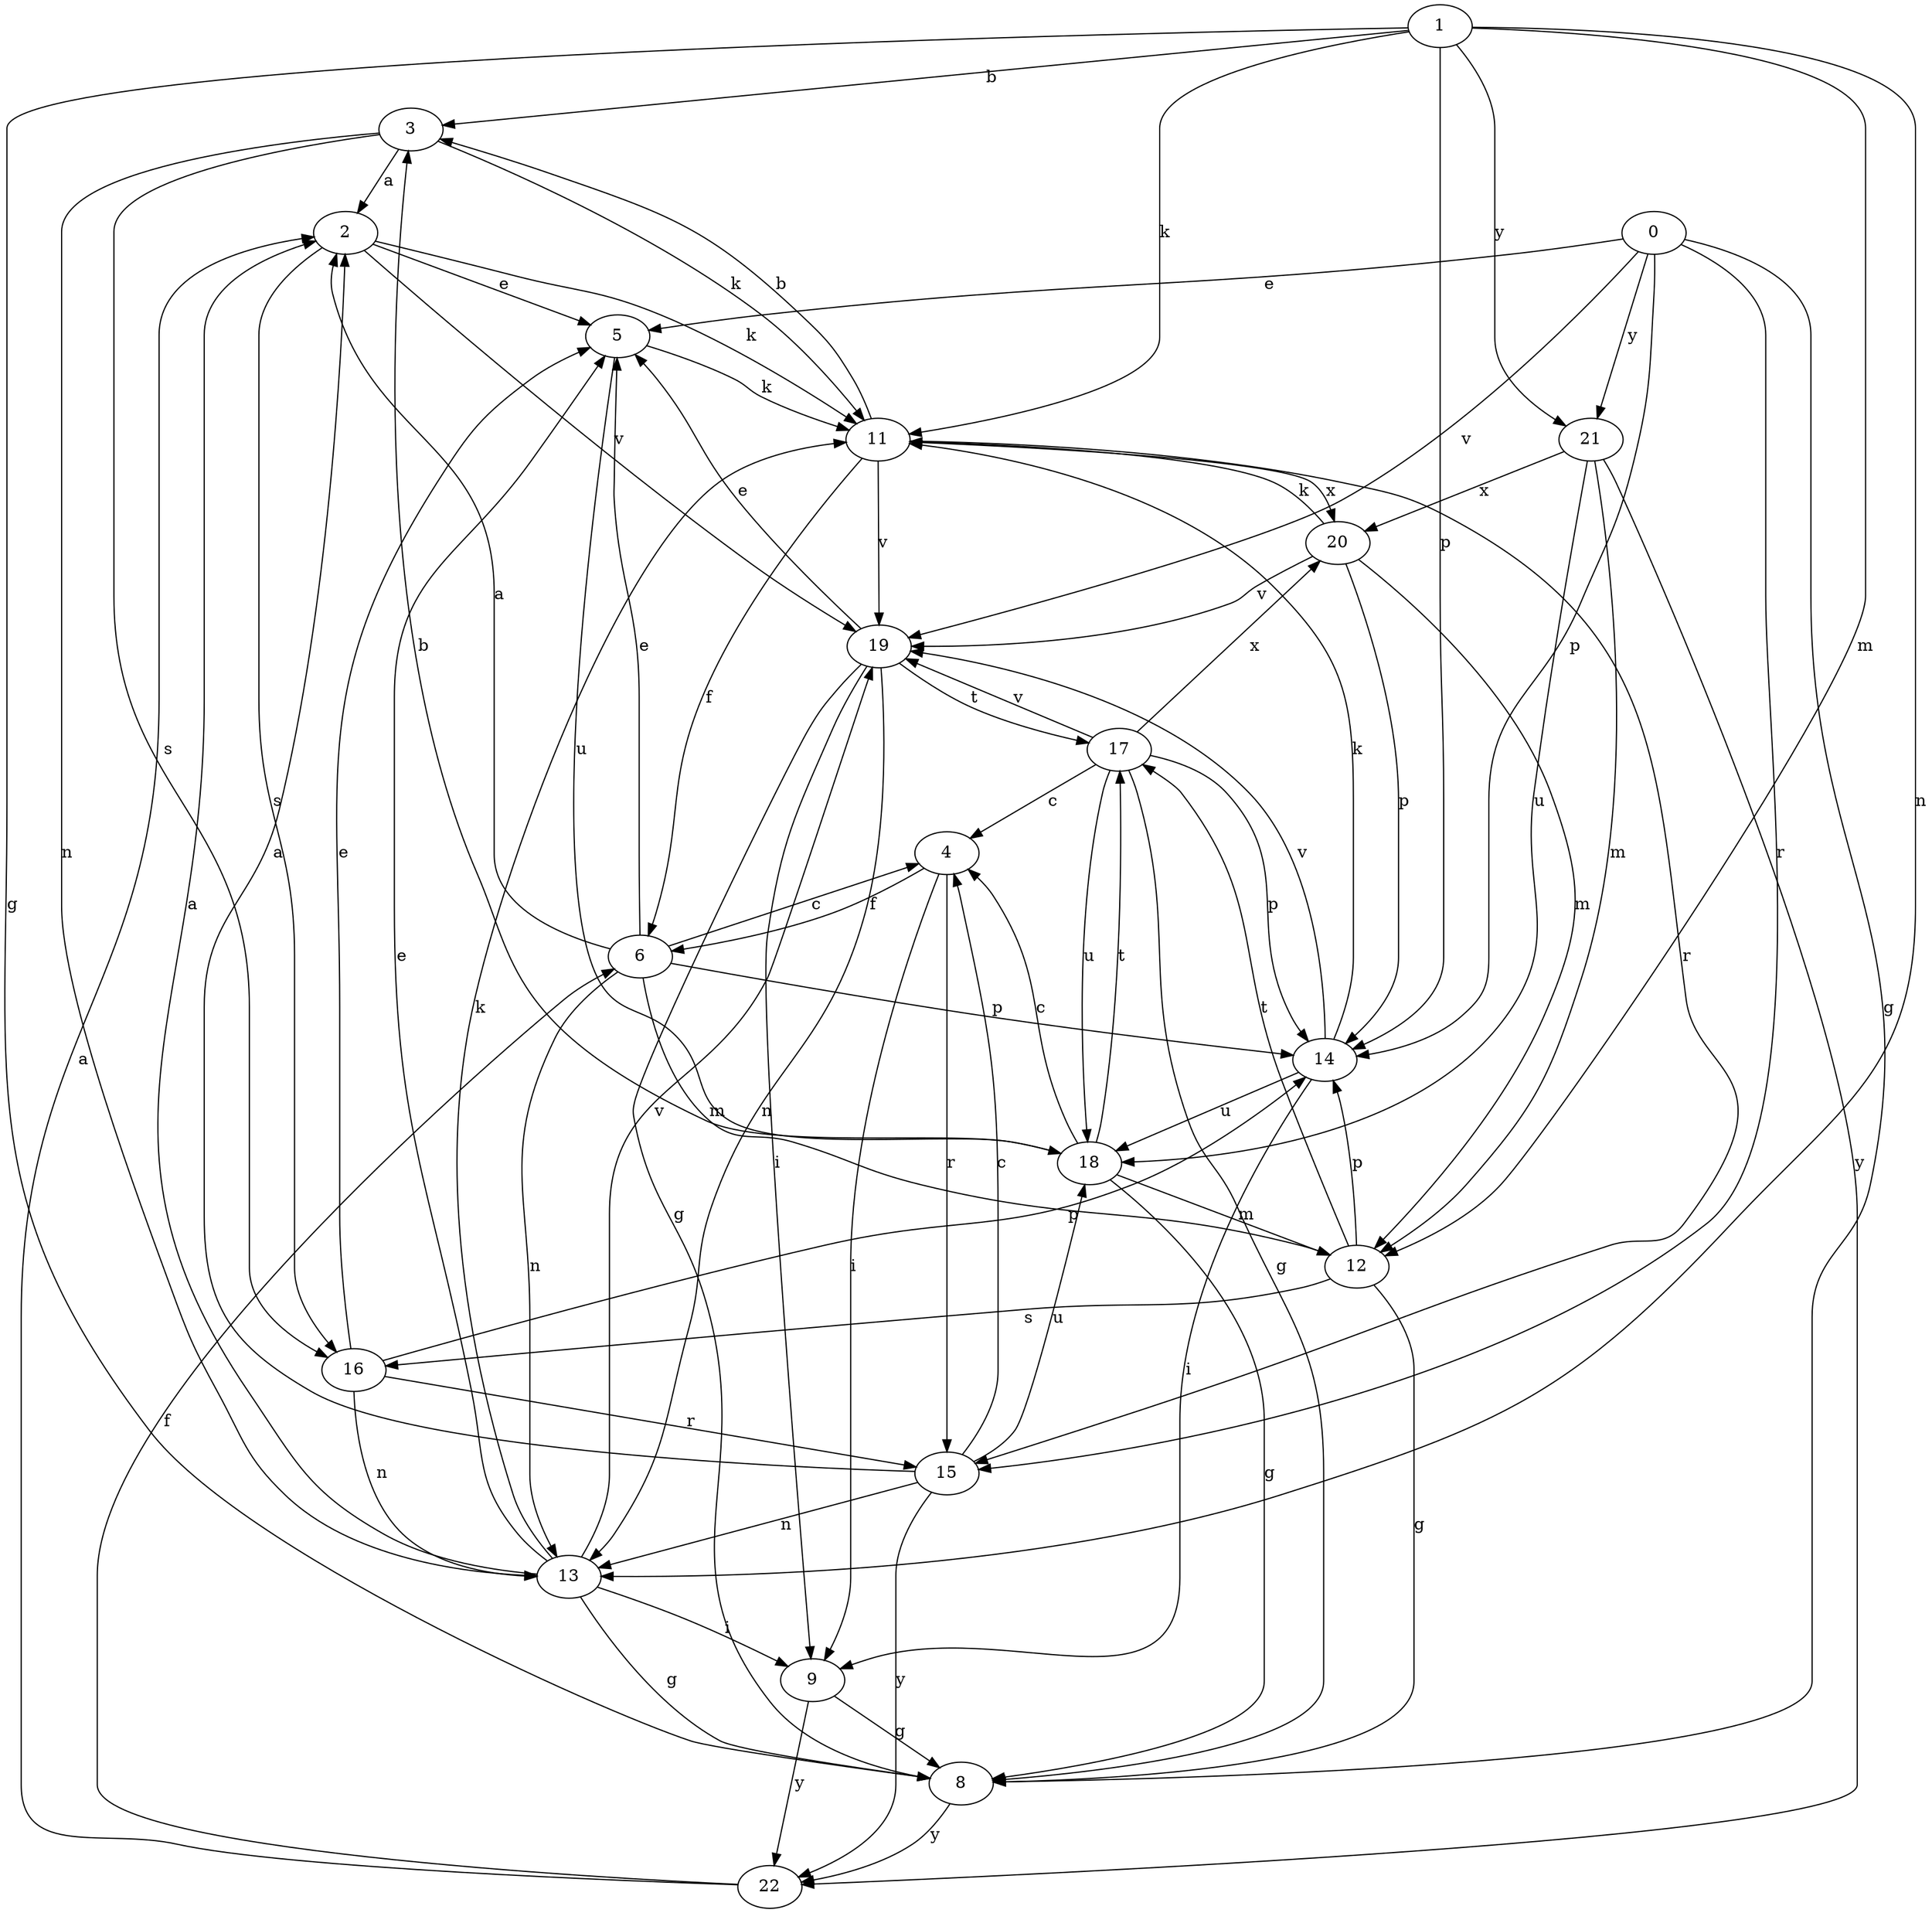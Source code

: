 strict digraph  {
1;
2;
3;
4;
5;
6;
8;
9;
11;
12;
0;
13;
14;
15;
16;
17;
18;
19;
20;
21;
22;
1 -> 3  [label=b];
1 -> 8  [label=g];
1 -> 11  [label=k];
1 -> 12  [label=m];
1 -> 13  [label=n];
1 -> 14  [label=p];
1 -> 21  [label=y];
2 -> 5  [label=e];
2 -> 11  [label=k];
2 -> 16  [label=s];
2 -> 19  [label=v];
3 -> 2  [label=a];
3 -> 11  [label=k];
3 -> 13  [label=n];
3 -> 16  [label=s];
4 -> 6  [label=f];
4 -> 9  [label=i];
4 -> 15  [label=r];
5 -> 11  [label=k];
5 -> 18  [label=u];
6 -> 2  [label=a];
6 -> 4  [label=c];
6 -> 5  [label=e];
6 -> 12  [label=m];
6 -> 13  [label=n];
6 -> 14  [label=p];
8 -> 22  [label=y];
9 -> 8  [label=g];
9 -> 22  [label=y];
11 -> 3  [label=b];
11 -> 6  [label=f];
11 -> 15  [label=r];
11 -> 19  [label=v];
11 -> 20  [label=x];
12 -> 8  [label=g];
12 -> 14  [label=p];
12 -> 16  [label=s];
12 -> 17  [label=t];
0 -> 5  [label=e];
0 -> 8  [label=g];
0 -> 14  [label=p];
0 -> 15  [label=r];
0 -> 19  [label=v];
0 -> 21  [label=y];
13 -> 2  [label=a];
13 -> 5  [label=e];
13 -> 8  [label=g];
13 -> 9  [label=i];
13 -> 11  [label=k];
13 -> 19  [label=v];
14 -> 9  [label=i];
14 -> 11  [label=k];
14 -> 18  [label=u];
14 -> 19  [label=v];
15 -> 2  [label=a];
15 -> 4  [label=c];
15 -> 13  [label=n];
15 -> 18  [label=u];
15 -> 22  [label=y];
16 -> 5  [label=e];
16 -> 13  [label=n];
16 -> 14  [label=p];
16 -> 15  [label=r];
17 -> 4  [label=c];
17 -> 8  [label=g];
17 -> 14  [label=p];
17 -> 18  [label=u];
17 -> 19  [label=v];
17 -> 20  [label=x];
18 -> 3  [label=b];
18 -> 4  [label=c];
18 -> 8  [label=g];
18 -> 12  [label=m];
18 -> 17  [label=t];
19 -> 5  [label=e];
19 -> 8  [label=g];
19 -> 9  [label=i];
19 -> 13  [label=n];
19 -> 17  [label=t];
20 -> 11  [label=k];
20 -> 12  [label=m];
20 -> 14  [label=p];
20 -> 19  [label=v];
21 -> 12  [label=m];
21 -> 18  [label=u];
21 -> 20  [label=x];
21 -> 22  [label=y];
22 -> 2  [label=a];
22 -> 6  [label=f];
}
